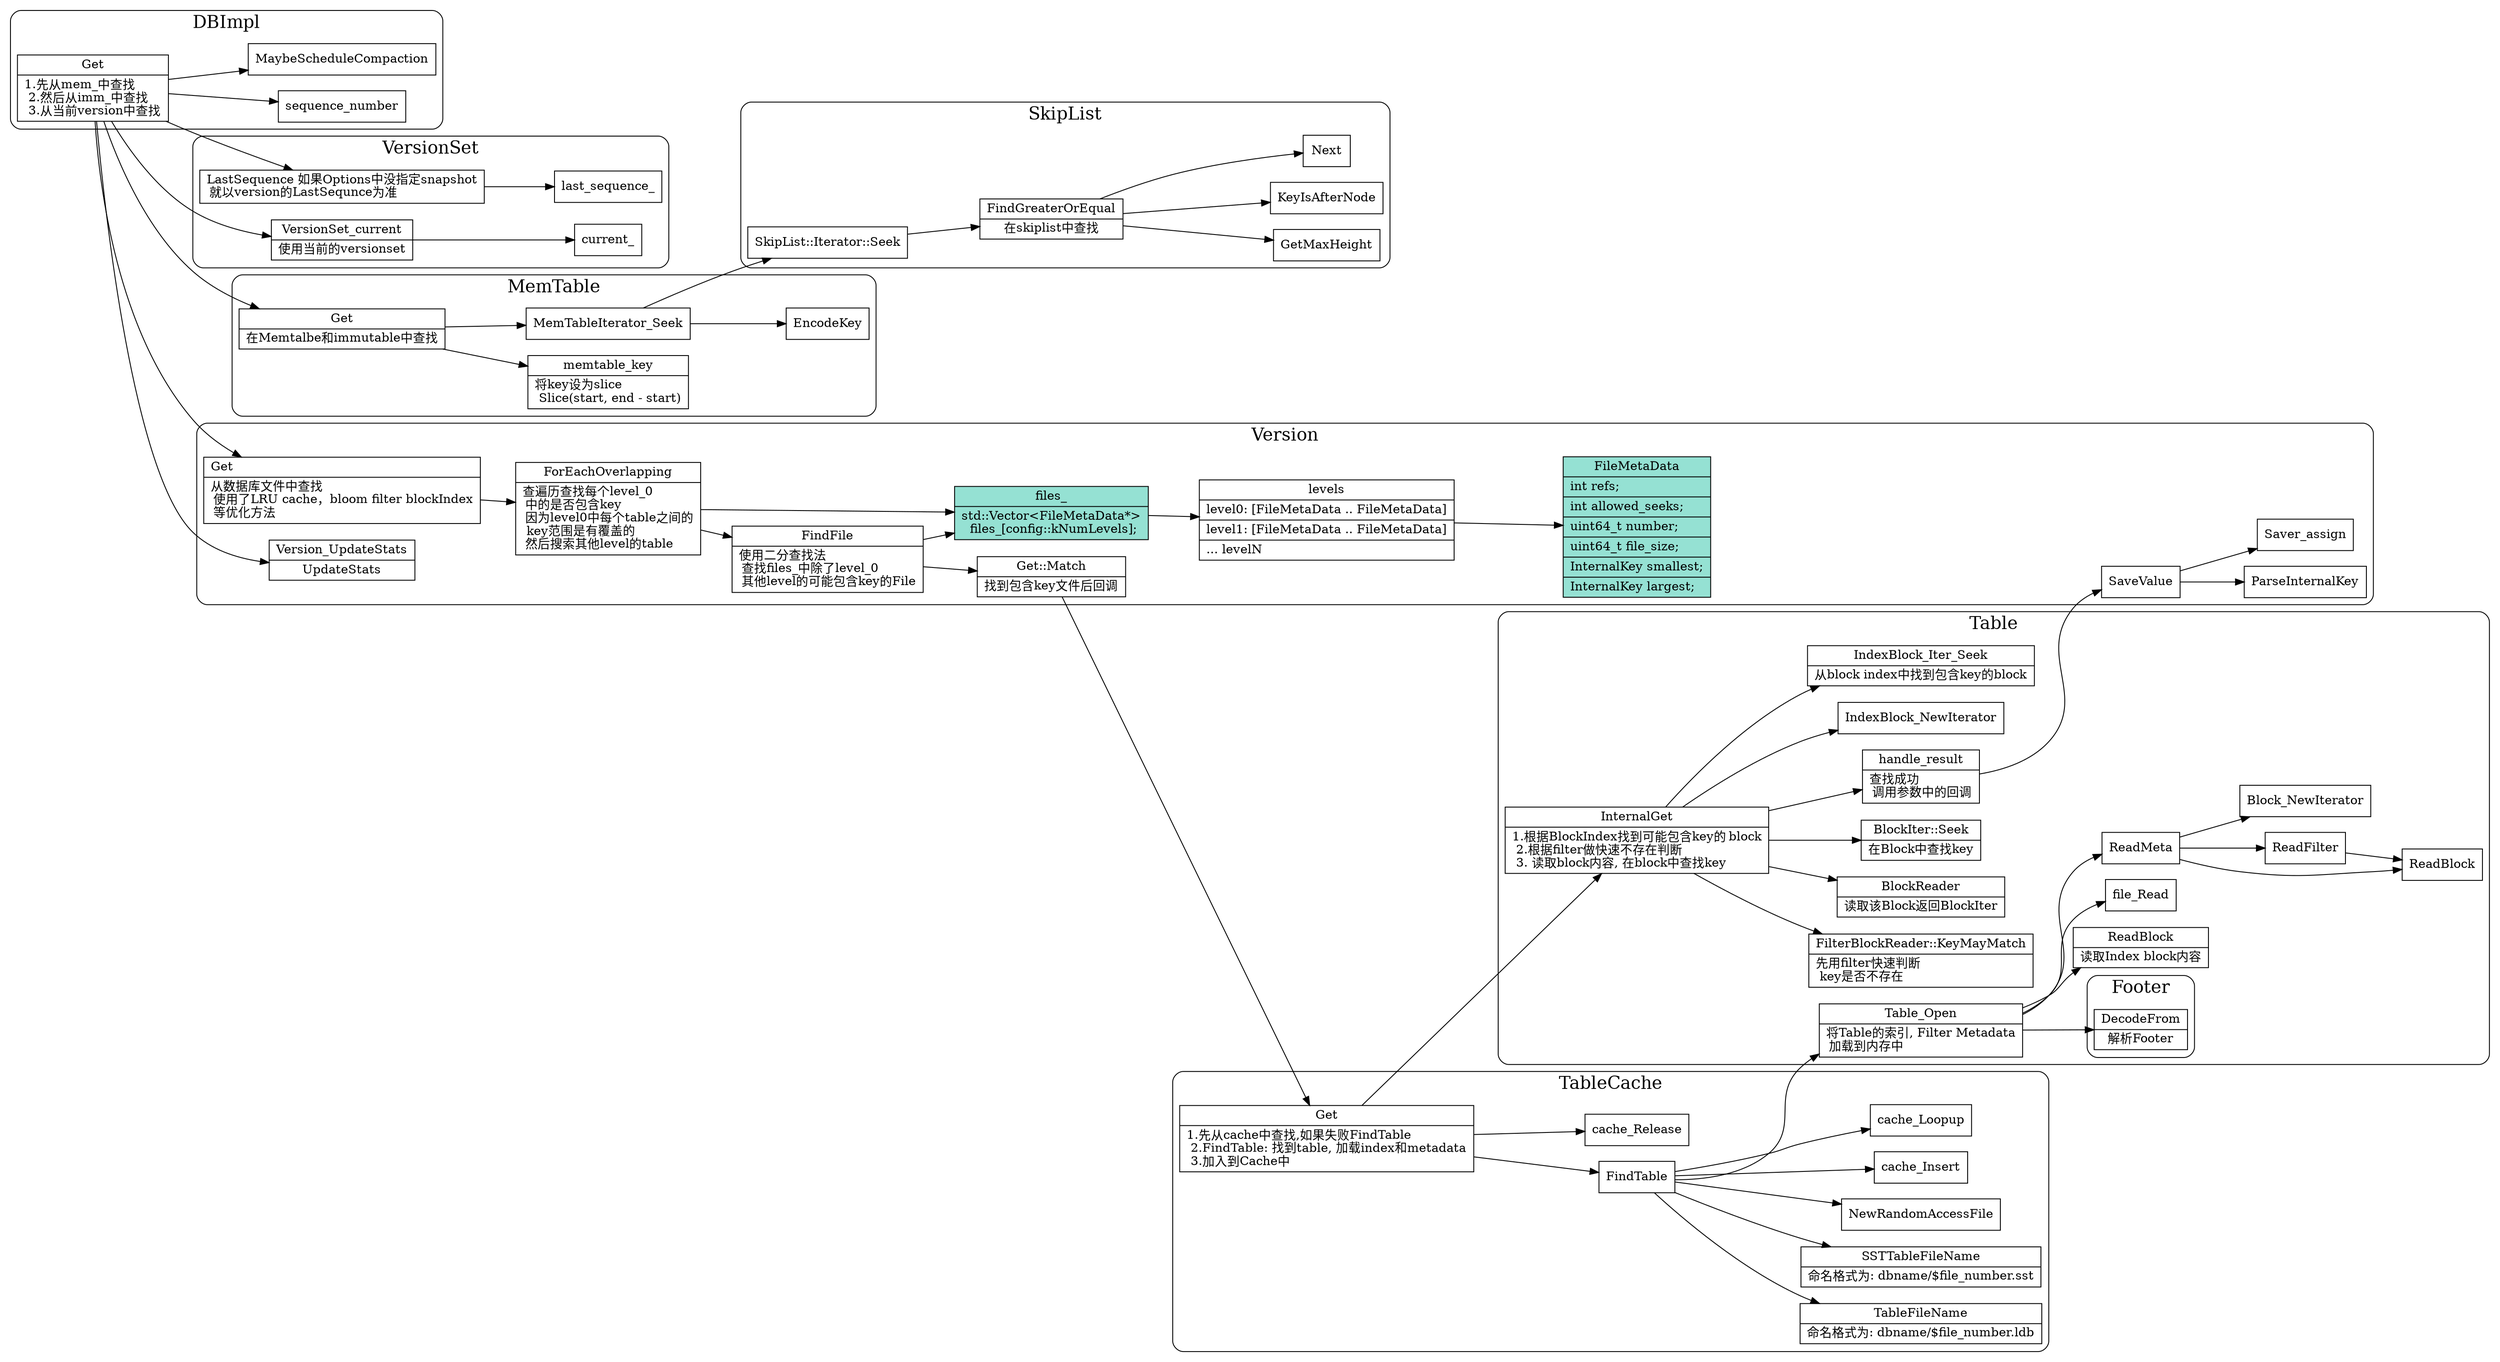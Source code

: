 digraph db_get {
  node[shape=box;];
  newrank=true;
  rankdir=LR;
  subgraph cluster_VersionSet {
    graph[label="VersionSet";fontsize=20;style=rounded];
    VersionSet_LastSequence[
      shape="record";
      label="{{
        LastSequence
        如果Options中没指定snapshot\l 
        就以version的LastSequnce为准\l
      }}";
    ];
    VersionSet_current[
      shape="record";
      label="{{
        VersionSet_current|
        使用当前的versionset
      }}";
    ];
    VersionSet_LastSequence -> last_sequence_;
    VersionSet_current -> current_;
  };

  subgraph cluster_Table {
    graph[label="Table";fontsize=20;style=rounded];
  };
  subgraph cluster_SkipList {
    graph[label="SkipList";fontsize=20;style=rounded];
    SkipList_Iterator_Seek;
    SkipList_Iterator_Seek[
      shape="record";
      label="{{
        SkipList::Iterator::Seek
      }}";
    ];
    SkipList_Iterator_Seek -> FindGreaterOrEqual;
    FindGreaterOrEqual[
      shape="record";
      label="{{
        FindGreaterOrEqual|
        在skiplist中查找
      }}";
    ];
    FindGreaterOrEqual -> {
      GetMaxHeight;
      KeyIsAfterNode;
      Next;
    }
  };

  subgraph cluster_MemTable {
    graph[label="MemTable";fontsize=20;style=rounded];
    MemTable_Get[
      shape="record";
      label="{{
        Get|
        在Memtalbe和immutable中查找\l
      }}";
    ];
    memtable_key[
      shape="record";
      label="{{
        memtable_key|
        将key设为slice\l
        Slice(start, end - start)\l
      }}";
    ];
    MemTable_Get-> {
      MemTableIterator_Seek
      memtable_key;
    };
    MemTableIterator_Seek -> {
      EncodeKey;
      SkipList_Iterator_Seek;
    };
  };
  subgraph cluster_Table {
    graph[label="Table";fontsize=20;style=rounded];
    subgraph cluster_Footer {
      graph[label="Footer";fontsize=20;style=rounded];
      footer_DecodeFrom[
        shape="record";
        label="{{
          DecodeFrom|
          解析Footer
        }}";
      ];
      
    };
    Table_Open[
      shape="record";
      label="{{
        Table_Open|
        将Table的索引, Filter Metadata\l 
        加载到内存中\l
      }}";
    ];
    ReadBlock_index[
      shape="record";
      label="{{
        ReadBlock|
        读取Index block内容
      }}";
    ];
    Table_Open -> {
      file_Read;
      footer_DecodeFrom;
      ReadBlock_index;
      ReadMeta;
    };
    ReadMeta -> {
      ReadBlock;
      ReadFilter;
      Block_NewIterator;
    };
    ReadFilter -> ReadBlock;
    IndexBlock_Iter_Seek[
      shape="record";
      label="{{
        IndexBlock_Iter_Seek|
        从block index中找到包含key的block
      }}";
    ];
    filter_KeyMayMatch[
      shape="record";
      label="{{
        FilterBlockReader::KeyMayMatch|
        先用filter快速判断\l 
        key是否不存在\l
      }}";
    ];
    BlockReader_block[
      shape="record";
      label="{{
        BlockReader|
        读取该Block返回BlockIter
      }}";
    ];
    BlockIter_Seek[
      shape="record";
      label="{{
        BlockIter::Seek|
        在Block中查找key\l
      }}";
    ];
    handle_result[
      shape="record";
      label="{{
        handle_result|
        查找成功\l 
        调用参数中的回调\l
      }}";
    ];
    Table_InternalGet[
      shape="record";
      label="{{
        InternalGet|
        1.根据BlockIndex找到可能包含key的 block\l 
        2.根据filter做快速不存在判断\l 
        3. 读取block内容, 在block中查找key\l
      }}";
    ];
    Table_InternalGet -> {
      IndexBlock_NewIterator;
      IndexBlock_Iter_Seek;
      BlockReader_block;
      BlockIter_Seek;
      filter_KeyMayMatch;
      handle_result;
    }
  };
  handle_result -> SaveValue;
  subgraph cluster_TableCache {
    graph[label="TableCache";fontsize=20;style=rounded];
    TableCache_Get[
      shape="record";
      label="{{
        Get|
        1.先从cache中查找,如果失败FindTable\l
        2.FindTable: 找到table, 加载index和metadata\l
        3.加入到Cache中\l
      }}";
    ];
    TableFileName[
      shape="record";
      label="{{
        TableFileName|
        命名格式为: dbname/$file_number.ldb
      }}";
    ];
    SSTTableFileName[
      shape="record";
      label="{{
        SSTTableFileName|
        命名格式为: dbname/$file_number.sst
      }}";
    ];
    TableCache_Get -> {
      FindTable;
      Table_InternalGet;
      cache_Release;
    };
    FindTable -> {
      TableFileName;
      NewRandomAccessFile;
      SSTTableFileName;
      Table_Open;
      cache_Insert;
      cache_Loopup;
    };
  };
  subgraph cluster_Version{
    graph[label="Version";fontsize=20;style=rounded];
    FileMetaData[
      fillcolor="#95e1d3";
      style=filled;
      shape="record";
      label="{{
        FileMetaData|
        int refs;\l|
        int allowed_seeks;\l|
        uint64_t number;\l|
        uint64_t file_size;\l|
        InternalKey smallest;\l|
        InternalKey largest;\l
      }}";
    ];
    files_[
      fillcolor="#95e1d3";
      style=filled;
      shape="record";
      label="{{
        files_|
        <FileMetaData> std::Vector\<FileMetaData*\>\l files_[config::kNumLevels];
      }}";
    ];
    levels[
      shape="record";
      label="{{
        levels|
        level0: [FileMetaData .. FileMetaData]\l|
        level1: [FileMetaData .. FileMetaData]\l|
        ...
        levelN\l
      }}";
    ];
    files_ -> levels;
    levels -> FileMetaData;
    FindFile[
      shape="record";
      label="{{
        FindFile|
        使用二分查找法\l 
        查找files_中除了level_0\l 
        其他level的可能包含key的File\l
      }}";
    ];
    ForEachOverlapping[
      shape="record";
      label="{{
        ForEachOverlapping|
        查遍历查找每个level_0\l
        中的是否包含key\l
        因为level0中每个table之间的\l 
        key范围是有覆盖的\l
        然后搜索其他level的table\l
      }}";
    ];
    Version_Get[
      shape="record";
      label="{{
        Get\l|
        从数据库文件中查找\l
        使用了LRU cache，bloom filter blockIndex\l
        等优化方法\l
      }}";
    ];
    Version_UpdateStats[
      shape="record";
      label="{{
        Version_UpdateStats|
        UpdateStats
      }}";
    ];
    State_Match[
      shape="record";
      label="{{
        Get::Match|
        找到包含key文件后回调
      }}";
    ];

    Version_Get -> { ForEachOverlapping; };
    ForEachOverlapping -> {
      files_;
      FindFile;
    };
    FindFile -> files_;
    FindFile -> State_Match;
    State_Match ->  TableCache_Get;
    SaveValue -> {
      ParseInternalKey;
      Saver_assign;
    }
    Version_UpdateStats;
  };

  subgraph cluster_DBImpl {
    graph[label="DBImpl";fontsize=20;style=rounded];
    Get[
      shape="record";
      label="{{
        Get|
        1.先从mem_中查找\l
        2.然后从imm_中查找\l
        3.从当前version中查找\l
      }}";
    ];
    Get -> { 
      VersionSet_LastSequence;
      VersionSet_current;
      sequence_number;
      MemTable_Get;
      Version_Get
      MaybeScheduleCompaction;
      Version_UpdateStats;
    }
  };
}
